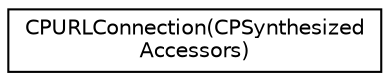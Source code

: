 digraph "Graphical Class Hierarchy"
{
  edge [fontname="Helvetica",fontsize="10",labelfontname="Helvetica",labelfontsize="10"];
  node [fontname="Helvetica",fontsize="10",shape=record];
  rankdir="LR";
  Node1 [label="CPURLConnection(CPSynthesized\lAccessors)",height=0.2,width=0.4,color="black", fillcolor="white", style="filled",URL="$category_c_p_u_r_l_connection_07_c_p_synthesized_accessors_08.html"];
}

